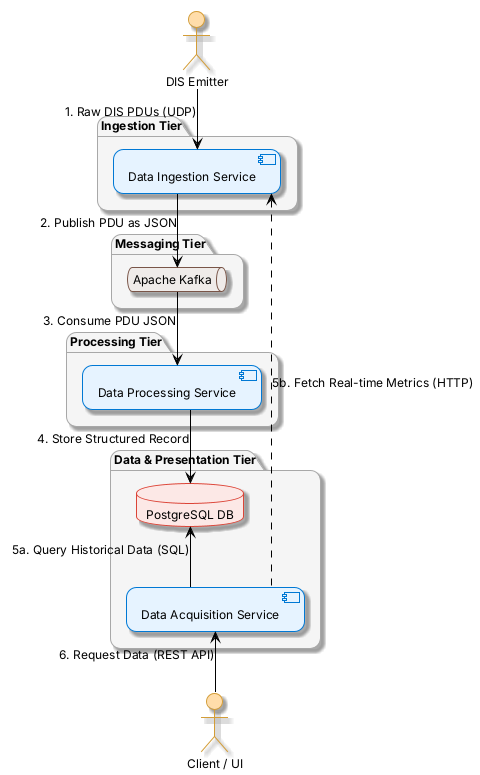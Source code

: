 @startuml
!theme plain
skinparam handwritten false
skinparam roundcorner 20
skinparam shadowing true
skinparam defaultFontName "Inter"
skinparam defaultFontSize 12
skinparam Linetype ortho
skinparam package {
  borderColor #A8A8A8
  backgroundColor #F5F5F5
}
skinparam component {
  borderColor #0078D4
  backgroundColor #E6F3FF
}
skinparam queue {
  borderColor #795548
  backgroundColor #EFEBE9
}
skinparam database {
  borderColor #DB4437
  backgroundColor #FCE8E6
}
skinparam actor {
  backgroundColor #FFDDAA
  borderColor #D39D38
}

actor "DIS Emitter" as Emitter
actor "Client / UI" as Client

package "Ingestion Tier" {
  component "Data Ingestion Service" as Ingestion
}

package "Messaging Tier" {
  queue "Apache Kafka" as Kafka
}

package "Processing Tier" {
  component "Data Processing Service" as Processing
}

package "Data & Presentation Tier" {
  database "PostgreSQL DB" as DB
  component "Data Acquisition Service" as Acquisition
}

Emitter -down-> Ingestion : 1. Raw DIS PDUs (UDP)
Ingestion -down-> Kafka : 2. Publish PDU as JSON
Kafka -down-> Processing : 3. Consume PDU JSON
Processing -down-> DB : 4. Store Structured Record
Acquisition -up-> DB : 5a. Query Historical Data (SQL)
Acquisition .up.> Ingestion : 5b. Fetch Real-time Metrics (HTTP)
Client -up-> Acquisition : 6. Request Data (REST API)

@enduml